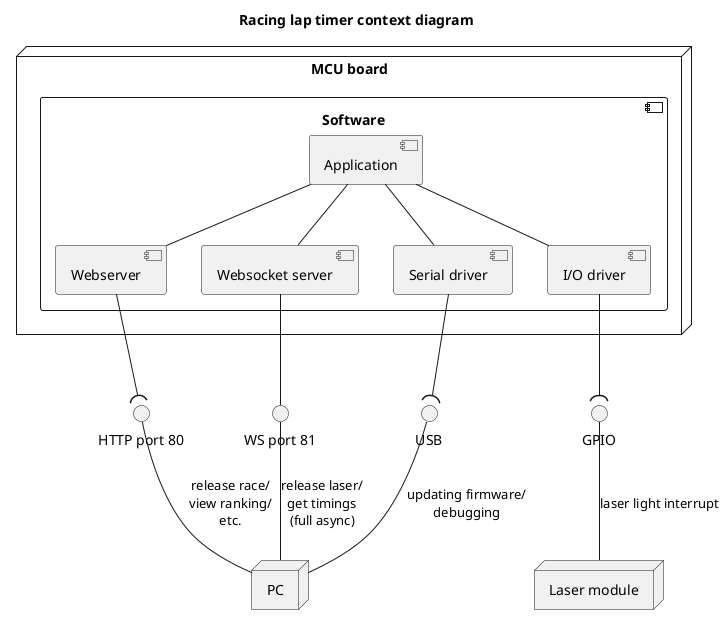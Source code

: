 @startuml

title Racing lap timer context diagram

node "MCU board" {

    component "Software" {
        component "Webserver" as webServer
        component "Websocket server" as webSocket
        component "Serial driver" as serialDrv
        component "Application" as app
        component "I/O driver" as ioDrv
    }

}

interface "WS port 81" as iWs
interface "HTTP port 80" as iHttp
interface "USB" as iUsb
interface "GPIO" as iGpio

node "PC" as pc
node "Laser module" as laserModule

serialDrv --( iUsb
webServer --( iHttp
webSocket -- iWs
ioDrv --( iGpio

iUsb -- pc: updating firmware/\ndebugging
iHttp -- pc: release race/\nview ranking/\netc.
iWs -- pc: release laser/\nget timings\n(full async)
iGpio -- laserModule: laser light interrupt

app -- webServer
app -- webSocket
app -- serialDrv
app -- ioDrv

@enduml